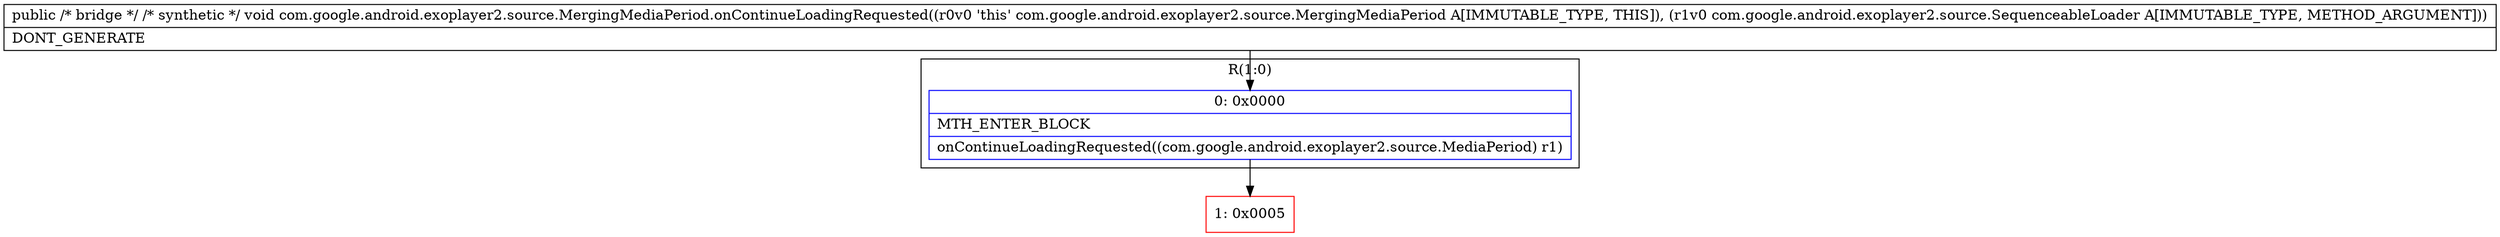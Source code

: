 digraph "CFG forcom.google.android.exoplayer2.source.MergingMediaPeriod.onContinueLoadingRequested(Lcom\/google\/android\/exoplayer2\/source\/SequenceableLoader;)V" {
subgraph cluster_Region_2107486354 {
label = "R(1:0)";
node [shape=record,color=blue];
Node_0 [shape=record,label="{0\:\ 0x0000|MTH_ENTER_BLOCK\l|onContinueLoadingRequested((com.google.android.exoplayer2.source.MediaPeriod) r1)\l}"];
}
Node_1 [shape=record,color=red,label="{1\:\ 0x0005}"];
MethodNode[shape=record,label="{public \/* bridge *\/ \/* synthetic *\/ void com.google.android.exoplayer2.source.MergingMediaPeriod.onContinueLoadingRequested((r0v0 'this' com.google.android.exoplayer2.source.MergingMediaPeriod A[IMMUTABLE_TYPE, THIS]), (r1v0 com.google.android.exoplayer2.source.SequenceableLoader A[IMMUTABLE_TYPE, METHOD_ARGUMENT]))  | DONT_GENERATE\l}"];
MethodNode -> Node_0;
Node_0 -> Node_1;
}

